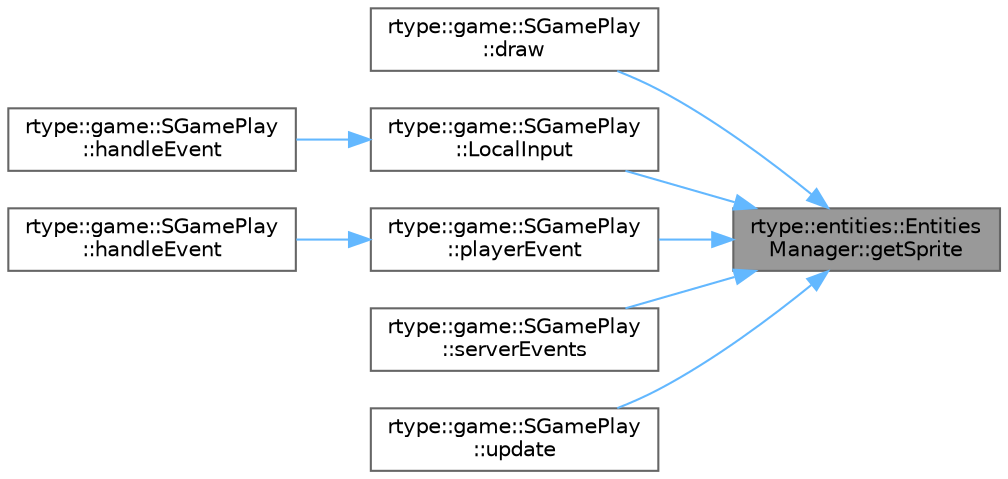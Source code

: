 digraph "rtype::entities::EntitiesManager::getSprite"
{
 // LATEX_PDF_SIZE
  bgcolor="transparent";
  edge [fontname=Helvetica,fontsize=10,labelfontname=Helvetica,labelfontsize=10];
  node [fontname=Helvetica,fontsize=10,shape=box,height=0.2,width=0.4];
  rankdir="RL";
  Node1 [label="rtype::entities::Entities\lManager::getSprite",height=0.2,width=0.4,color="gray40", fillcolor="grey60", style="filled", fontcolor="black",tooltip="This function is used to get the sprite of an entity."];
  Node1 -> Node2 [dir="back",color="steelblue1",style="solid"];
  Node2 [label="rtype::game::SGamePlay\l::draw",height=0.2,width=0.4,color="grey40", fillcolor="white", style="filled",URL="$classrtype_1_1game_1_1SGamePlay.html#af5319ffc9888cf513ca2e77753208f39",tooltip="Draw on the window."];
  Node1 -> Node3 [dir="back",color="steelblue1",style="solid"];
  Node3 [label="rtype::game::SGamePlay\l::LocalInput",height=0.2,width=0.4,color="grey40", fillcolor="white", style="filled",URL="$classrtype_1_1game_1_1SGamePlay.html#a0a73ef31be41ff4af9cab9d2850d6cf4",tooltip="Get the Input."];
  Node3 -> Node4 [dir="back",color="steelblue1",style="solid"];
  Node4 [label="rtype::game::SGamePlay\l::handleEvent",height=0.2,width=0.4,color="grey40", fillcolor="white", style="filled",URL="$classrtype_1_1game_1_1SGamePlay.html#a59cd95121c1bc67b23157f2fe1529331",tooltip="Handle the event."];
  Node1 -> Node5 [dir="back",color="steelblue1",style="solid"];
  Node5 [label="rtype::game::SGamePlay\l::playerEvent",height=0.2,width=0.4,color="grey40", fillcolor="white", style="filled",URL="$classrtype_1_1game_1_1SGamePlay.html#a3103c94497c54e5723275d96edc4168d",tooltip=" "];
  Node5 -> Node6 [dir="back",color="steelblue1",style="solid"];
  Node6 [label="rtype::game::SGamePlay\l::handleEvent",height=0.2,width=0.4,color="grey40", fillcolor="white", style="filled",URL="$classrtype_1_1game_1_1SGamePlay.html#a221313b876696334d7f371a9ace54ad5",tooltip="Handle the event."];
  Node1 -> Node7 [dir="back",color="steelblue1",style="solid"];
  Node7 [label="rtype::game::SGamePlay\l::serverEvents",height=0.2,width=0.4,color="grey40", fillcolor="white", style="filled",URL="$classrtype_1_1game_1_1SGamePlay.html#a0f543f22a1448a6d875524eb40d887d6",tooltip=" "];
  Node1 -> Node8 [dir="back",color="steelblue1",style="solid"];
  Node8 [label="rtype::game::SGamePlay\l::update",height=0.2,width=0.4,color="grey40", fillcolor="white", style="filled",URL="$classrtype_1_1game_1_1SGamePlay.html#ab1b356c5159cb47acf6e121ec4f336a9",tooltip="Update the game state."];
}
